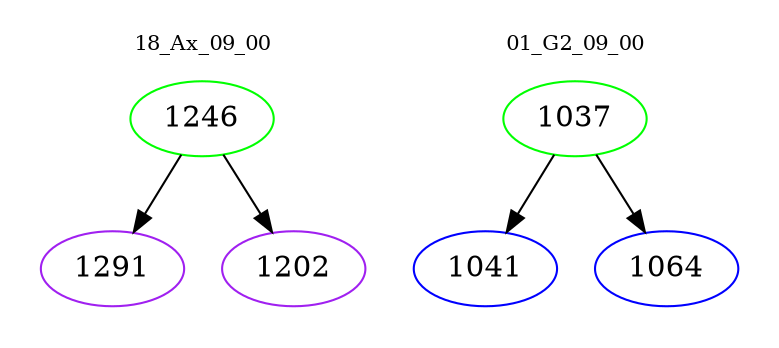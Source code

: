 digraph{
subgraph cluster_0 {
color = white
label = "18_Ax_09_00";
fontsize=10;
T0_1246 [label="1246", color="green"]
T0_1246 -> T0_1291 [color="black"]
T0_1291 [label="1291", color="purple"]
T0_1246 -> T0_1202 [color="black"]
T0_1202 [label="1202", color="purple"]
}
subgraph cluster_1 {
color = white
label = "01_G2_09_00";
fontsize=10;
T1_1037 [label="1037", color="green"]
T1_1037 -> T1_1041 [color="black"]
T1_1041 [label="1041", color="blue"]
T1_1037 -> T1_1064 [color="black"]
T1_1064 [label="1064", color="blue"]
}
}

